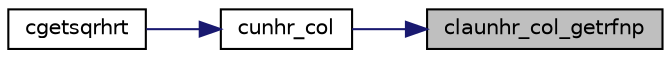 digraph "claunhr_col_getrfnp"
{
 // LATEX_PDF_SIZE
  edge [fontname="Helvetica",fontsize="10",labelfontname="Helvetica",labelfontsize="10"];
  node [fontname="Helvetica",fontsize="10",shape=record];
  rankdir="RL";
  Node1 [label="claunhr_col_getrfnp",height=0.2,width=0.4,color="black", fillcolor="grey75", style="filled", fontcolor="black",tooltip="CLAUNHR_COL_GETRFNP"];
  Node1 -> Node2 [dir="back",color="midnightblue",fontsize="10",style="solid",fontname="Helvetica"];
  Node2 [label="cunhr_col",height=0.2,width=0.4,color="black", fillcolor="white", style="filled",URL="$cunhr__col_8f.html#a17569ec17858bb62b86640d4d1fe7902",tooltip="CUNHR_COL"];
  Node2 -> Node3 [dir="back",color="midnightblue",fontsize="10",style="solid",fontname="Helvetica"];
  Node3 [label="cgetsqrhrt",height=0.2,width=0.4,color="black", fillcolor="white", style="filled",URL="$cgetsqrhrt_8f.html#ae9e538f804d681afb4bff77087a234d9",tooltip="CGETSQRHRT"];
}

